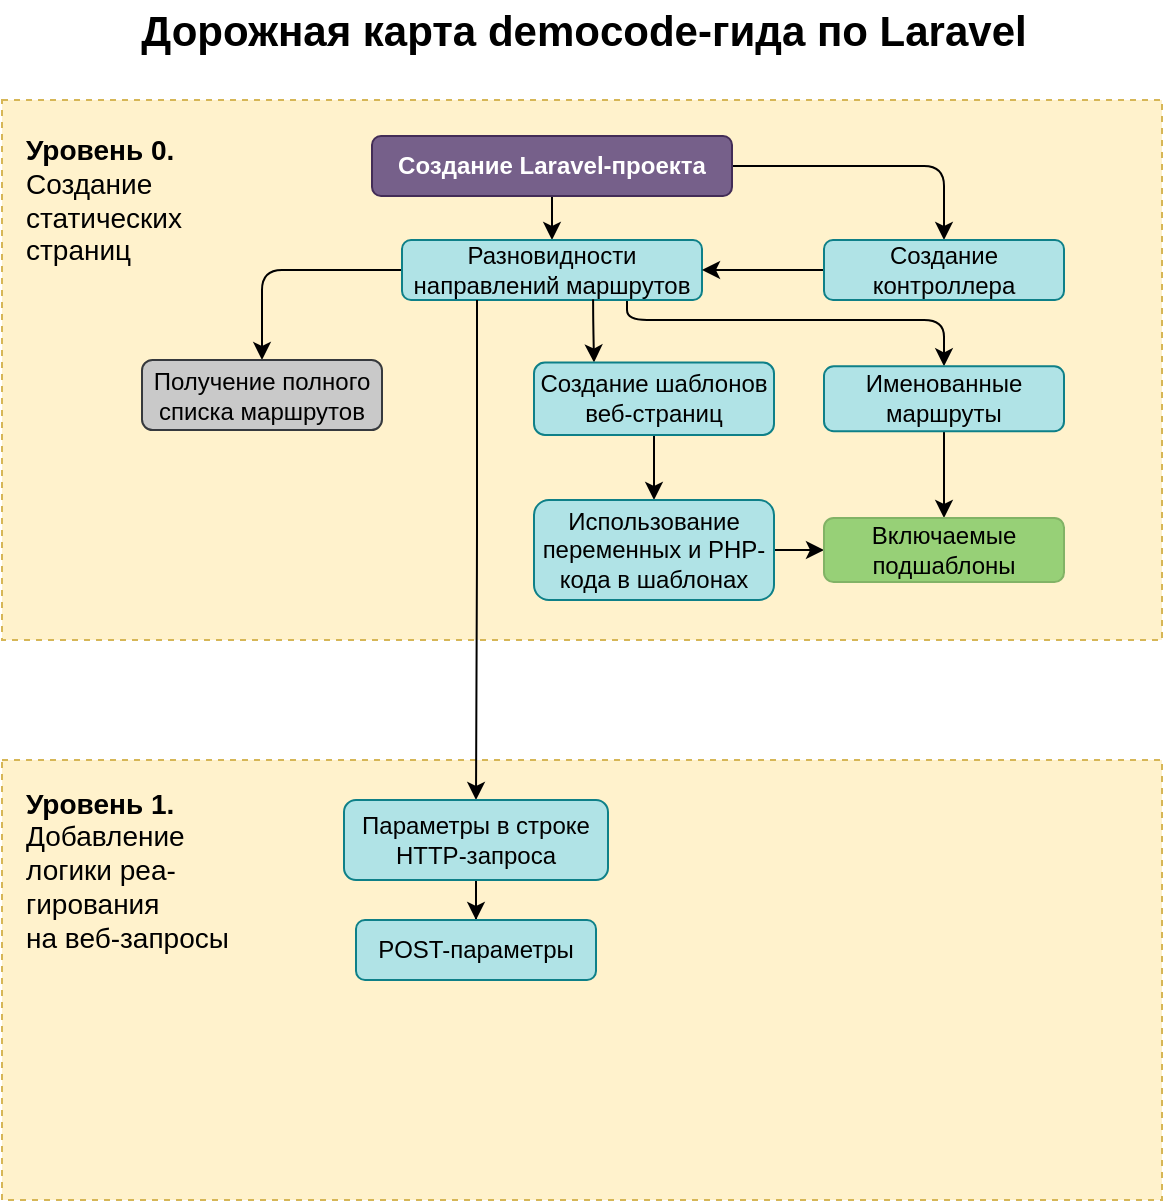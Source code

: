 <mxfile version="21.1.2" type="device">
  <diagram name="Страница 1" id="1nTtm0_BMDjhct5yccOk">
    <mxGraphModel dx="952" dy="654" grid="1" gridSize="10" guides="1" tooltips="1" connect="1" arrows="1" fold="1" page="1" pageScale="1" pageWidth="827" pageHeight="1169" math="0" shadow="0">
      <root>
        <mxCell id="0" />
        <mxCell id="1" parent="0" />
        <mxCell id="2ZtT-Da5C00QiOGOJkK9-30" value="" style="rounded=0;whiteSpace=wrap;html=1;fillColor=#fff2cc;strokeColor=#d6b656;dashed=1;" parent="1" vertex="1">
          <mxGeometry x="124" y="410" width="580" height="220" as="geometry" />
        </mxCell>
        <mxCell id="2ZtT-Da5C00QiOGOJkK9-25" value="" style="rounded=0;whiteSpace=wrap;html=1;fillColor=#fff2cc;strokeColor=#d6b656;dashed=1;" parent="1" vertex="1">
          <mxGeometry x="124" y="80" width="580" height="270" as="geometry" />
        </mxCell>
        <mxCell id="2ZtT-Da5C00QiOGOJkK9-3" value="" style="edgeStyle=orthogonalEdgeStyle;rounded=0;orthogonalLoop=1;jettySize=auto;html=1;entryX=0.5;entryY=0;entryDx=0;entryDy=0;" parent="1" source="2ZtT-Da5C00QiOGOJkK9-1" target="2ZtT-Da5C00QiOGOJkK9-2" edge="1">
          <mxGeometry relative="1" as="geometry">
            <Array as="points">
              <mxPoint x="399" y="140" />
              <mxPoint x="399" y="140" />
            </Array>
          </mxGeometry>
        </mxCell>
        <mxCell id="2ZtT-Da5C00QiOGOJkK9-22" value="" style="edgeStyle=orthogonalEdgeStyle;rounded=1;orthogonalLoop=1;jettySize=auto;html=1;" parent="1" source="2ZtT-Da5C00QiOGOJkK9-1" target="2ZtT-Da5C00QiOGOJkK9-21" edge="1">
          <mxGeometry relative="1" as="geometry" />
        </mxCell>
        <mxCell id="2ZtT-Da5C00QiOGOJkK9-1" value="Создание Laravel-проекта" style="rounded=1;whiteSpace=wrap;html=1;fillColor=#76608a;strokeColor=#432D57;fontColor=#ffffff;fontStyle=1" parent="1" vertex="1">
          <mxGeometry x="309" y="98" width="180" height="30" as="geometry" />
        </mxCell>
        <mxCell id="2ZtT-Da5C00QiOGOJkK9-5" value="" style="edgeStyle=orthogonalEdgeStyle;rounded=1;orthogonalLoop=1;jettySize=auto;html=1;entryX=0.5;entryY=0;entryDx=0;entryDy=0;exitX=0.75;exitY=1;exitDx=0;exitDy=0;" parent="1" source="2ZtT-Da5C00QiOGOJkK9-2" target="2ZtT-Da5C00QiOGOJkK9-4" edge="1">
          <mxGeometry relative="1" as="geometry">
            <Array as="points">
              <mxPoint x="436" y="190" />
              <mxPoint x="595" y="190" />
            </Array>
          </mxGeometry>
        </mxCell>
        <mxCell id="2ZtT-Da5C00QiOGOJkK9-20" value="" style="edgeStyle=orthogonalEdgeStyle;rounded=1;orthogonalLoop=1;jettySize=auto;html=1;" parent="1" source="2ZtT-Da5C00QiOGOJkK9-2" target="2ZtT-Da5C00QiOGOJkK9-19" edge="1">
          <mxGeometry relative="1" as="geometry" />
        </mxCell>
        <mxCell id="2ZtT-Da5C00QiOGOJkK9-2" value="Разновидности направлений маршрутов" style="whiteSpace=wrap;html=1;rounded=1;fillColor=#b0e3e6;strokeColor=#0e8088;" parent="1" vertex="1">
          <mxGeometry x="324" y="150" width="150" height="30" as="geometry" />
        </mxCell>
        <mxCell id="2ZtT-Da5C00QiOGOJkK9-34" value="" style="edgeStyle=orthogonalEdgeStyle;rounded=1;orthogonalLoop=1;jettySize=auto;html=1;exitX=0.25;exitY=1;exitDx=0;exitDy=0;" parent="1" source="2ZtT-Da5C00QiOGOJkK9-2" target="2ZtT-Da5C00QiOGOJkK9-33" edge="1">
          <mxGeometry relative="1" as="geometry" />
        </mxCell>
        <mxCell id="2ZtT-Da5C00QiOGOJkK9-38" value="" style="edgeStyle=orthogonalEdgeStyle;rounded=1;orthogonalLoop=1;jettySize=auto;html=1;exitX=0.637;exitY=0.987;exitDx=0;exitDy=0;entryX=0.25;entryY=0;entryDx=0;entryDy=0;exitPerimeter=0;" parent="1" source="2ZtT-Da5C00QiOGOJkK9-2" target="2ZtT-Da5C00QiOGOJkK9-37" edge="1">
          <mxGeometry relative="1" as="geometry">
            <Array as="points">
              <mxPoint x="420" y="190" />
              <mxPoint x="420" y="190" />
            </Array>
          </mxGeometry>
        </mxCell>
        <mxCell id="OjklDx6xXTm0ZTOKtwND-5" style="edgeStyle=orthogonalEdgeStyle;rounded=0;orthogonalLoop=1;jettySize=auto;html=1;exitX=0.5;exitY=1;exitDx=0;exitDy=0;entryX=0.5;entryY=0;entryDx=0;entryDy=0;" parent="1" source="2ZtT-Da5C00QiOGOJkK9-4" target="OjklDx6xXTm0ZTOKtwND-3" edge="1">
          <mxGeometry relative="1" as="geometry" />
        </mxCell>
        <mxCell id="2ZtT-Da5C00QiOGOJkK9-4" value="Именованные маршруты" style="whiteSpace=wrap;html=1;rounded=1;fillColor=#b0e3e6;strokeColor=#0e8088;glass=0;" parent="1" vertex="1">
          <mxGeometry x="535" y="213.13" width="120" height="32.5" as="geometry" />
        </mxCell>
        <mxCell id="2ZtT-Da5C00QiOGOJkK9-19" value="Получение полного списка маршрутов" style="whiteSpace=wrap;html=1;rounded=1;fontSize=12;fillColor=#C9C9C9;strokeColor=#36393d;" parent="1" vertex="1">
          <mxGeometry x="194" y="210" width="120" height="35" as="geometry" />
        </mxCell>
        <mxCell id="2ZtT-Da5C00QiOGOJkK9-23" style="edgeStyle=orthogonalEdgeStyle;rounded=0;orthogonalLoop=1;jettySize=auto;html=1;exitX=0;exitY=0.5;exitDx=0;exitDy=0;entryX=1;entryY=0.5;entryDx=0;entryDy=0;" parent="1" source="2ZtT-Da5C00QiOGOJkK9-21" target="2ZtT-Da5C00QiOGOJkK9-2" edge="1">
          <mxGeometry relative="1" as="geometry" />
        </mxCell>
        <mxCell id="2ZtT-Da5C00QiOGOJkK9-21" value="Создание контроллера" style="whiteSpace=wrap;html=1;fillColor=#b0e3e6;strokeColor=#0e8088;rounded=1;" parent="1" vertex="1">
          <mxGeometry x="535" y="150" width="120" height="30" as="geometry" />
        </mxCell>
        <mxCell id="2ZtT-Da5C00QiOGOJkK9-29" value="&lt;b style=&quot;font-size: 14px;&quot;&gt;Уровень 0.&lt;/b&gt; &lt;br style=&quot;font-size: 14px;&quot;&gt;Создание &lt;br style=&quot;font-size: 14px;&quot;&gt;статических &lt;br style=&quot;font-size: 14px;&quot;&gt;страниц" style="text;html=1;strokeColor=none;fillColor=none;align=left;verticalAlign=middle;whiteSpace=wrap;rounded=0;fontSize=14;" parent="1" vertex="1">
          <mxGeometry x="134" y="80" width="110" height="100" as="geometry" />
        </mxCell>
        <mxCell id="2ZtT-Da5C00QiOGOJkK9-31" value="&lt;b style=&quot;font-size: 14px;&quot;&gt;Уровень 1.&lt;/b&gt;&amp;nbsp;&lt;br style=&quot;font-size: 14px;&quot;&gt;Добавление &lt;br style=&quot;font-size: 14px;&quot;&gt;логики реа-&lt;br style=&quot;font-size: 14px;&quot;&gt;гирования &lt;br style=&quot;font-size: 14px;&quot;&gt;на веб-запросы" style="text;html=1;strokeColor=none;fillColor=none;align=left;verticalAlign=middle;whiteSpace=wrap;rounded=0;fontSize=14;" parent="1" vertex="1">
          <mxGeometry x="134" y="410" width="110" height="110" as="geometry" />
        </mxCell>
        <mxCell id="6sYHHdcBO0T-AvMb7PJ5-2" value="" style="edgeStyle=orthogonalEdgeStyle;rounded=0;orthogonalLoop=1;jettySize=auto;html=1;" edge="1" parent="1" source="2ZtT-Da5C00QiOGOJkK9-33" target="6sYHHdcBO0T-AvMb7PJ5-1">
          <mxGeometry relative="1" as="geometry" />
        </mxCell>
        <mxCell id="2ZtT-Da5C00QiOGOJkK9-33" value="Параметры в строке HTTP-запроса" style="whiteSpace=wrap;html=1;fillColor=#b0e3e6;strokeColor=#0e8088;rounded=1;" parent="1" vertex="1">
          <mxGeometry x="295" y="430" width="132" height="40" as="geometry" />
        </mxCell>
        <mxCell id="OjklDx6xXTm0ZTOKtwND-2" value="" style="edgeStyle=orthogonalEdgeStyle;rounded=0;orthogonalLoop=1;jettySize=auto;html=1;" parent="1" source="2ZtT-Da5C00QiOGOJkK9-37" target="OjklDx6xXTm0ZTOKtwND-1" edge="1">
          <mxGeometry relative="1" as="geometry" />
        </mxCell>
        <mxCell id="2ZtT-Da5C00QiOGOJkK9-37" value="Создание шаблонов веб-страниц" style="whiteSpace=wrap;html=1;fillColor=#b0e3e6;strokeColor=#0e8088;rounded=1;" parent="1" vertex="1">
          <mxGeometry x="390" y="211.25" width="120" height="36.25" as="geometry" />
        </mxCell>
        <mxCell id="OjklDx6xXTm0ZTOKtwND-4" value="" style="edgeStyle=orthogonalEdgeStyle;rounded=0;orthogonalLoop=1;jettySize=auto;html=1;" parent="1" source="OjklDx6xXTm0ZTOKtwND-1" target="OjklDx6xXTm0ZTOKtwND-3" edge="1">
          <mxGeometry relative="1" as="geometry" />
        </mxCell>
        <mxCell id="OjklDx6xXTm0ZTOKtwND-1" value="Использование переменных и PHP-кода в шаблонах" style="whiteSpace=wrap;html=1;fillColor=#b0e3e6;strokeColor=#0e8088;rounded=1;" parent="1" vertex="1">
          <mxGeometry x="390" y="280" width="120" height="49.99" as="geometry" />
        </mxCell>
        <mxCell id="OjklDx6xXTm0ZTOKtwND-3" value="Включаемые подшаблоны" style="whiteSpace=wrap;html=1;fillColor=#97D077;rounded=1;strokeColor=#82b366;gradientColor=none;shadow=0;glass=0;" parent="1" vertex="1">
          <mxGeometry x="535" y="289" width="120" height="32" as="geometry" />
        </mxCell>
        <mxCell id="OjklDx6xXTm0ZTOKtwND-6" value="Дорожная карта democode-гида по Laravel" style="text;html=1;strokeColor=none;fillColor=none;align=center;verticalAlign=middle;whiteSpace=wrap;rounded=0;fontSize=21;fontStyle=1" parent="1" vertex="1">
          <mxGeometry x="160" y="30" width="510" height="30" as="geometry" />
        </mxCell>
        <mxCell id="6sYHHdcBO0T-AvMb7PJ5-1" value="POST-параметры" style="whiteSpace=wrap;html=1;fillColor=#b0e3e6;strokeColor=#0e8088;rounded=1;" vertex="1" parent="1">
          <mxGeometry x="301" y="490" width="120" height="30" as="geometry" />
        </mxCell>
      </root>
    </mxGraphModel>
  </diagram>
</mxfile>
